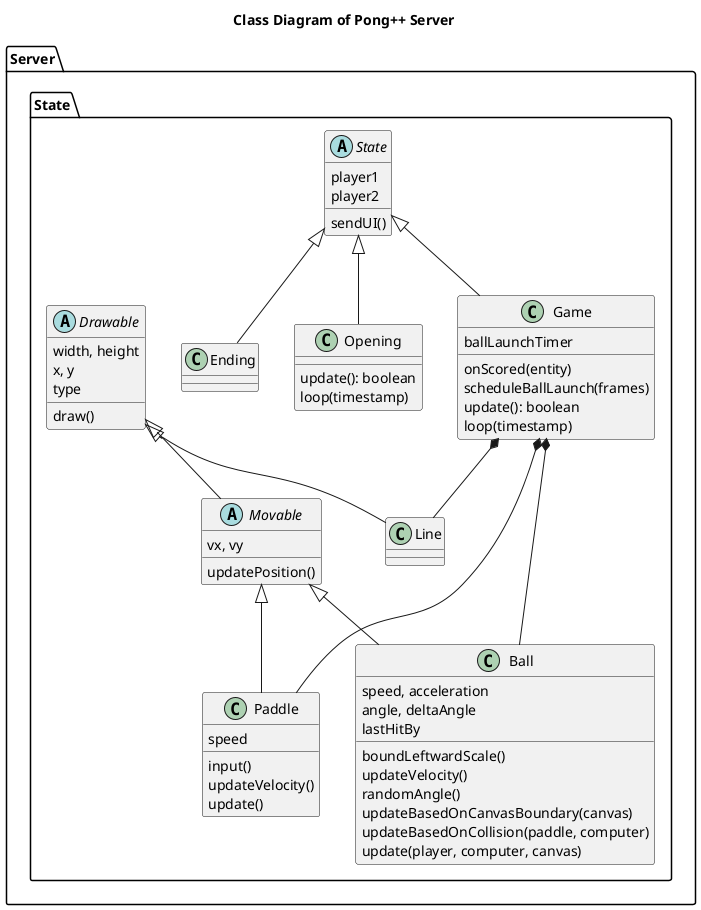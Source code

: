 @startuml

title "Class Diagram of Pong++ Server"

package Server {
    package State {
        abstract State {
            player1
            player2
            sendUI()
        }

        class Opening {
          update(): boolean
          loop(timestamp)
        }

        class Game {
        ballLaunchTimer
        onScored(entity)
        scheduleBallLaunch(frames)
        update(): boolean
        loop(timestamp)
        }

        class Ending {
        }

        State <|-- Opening
        State <|-- Game
        State <|-- Ending

        class Paddle {
        speed
        input()
        updateVelocity()
        update()
        }

        class Ball {
        speed, acceleration
        angle, deltaAngle
        lastHitBy
        boundLeftwardScale()
        ' boundRightwardScale()
        updateVelocity()
        randomAngle()
        ' flipHorizontally()
        ' boundByCollision(paddle)
        updateBasedOnCanvasBoundary(canvas)
        updateBasedOnCollision(paddle, computer)
        update(player, computer, canvas)
        }

        class Line {
        }

        abstract "Drawable"  as DrawableServer {
        width, height
        x, y
        type
        draw()
        }

        abstract Movable {
        vx, vy
        updatePosition()
        }

        Game *--- Paddle
        Game *--- Ball
        Game *-- Line

        DrawableServer <|-- Movable
        DrawableServer <|-- Line

        Movable <|-- Paddle
        Movable <|-- Ball
    }
}

@enduml